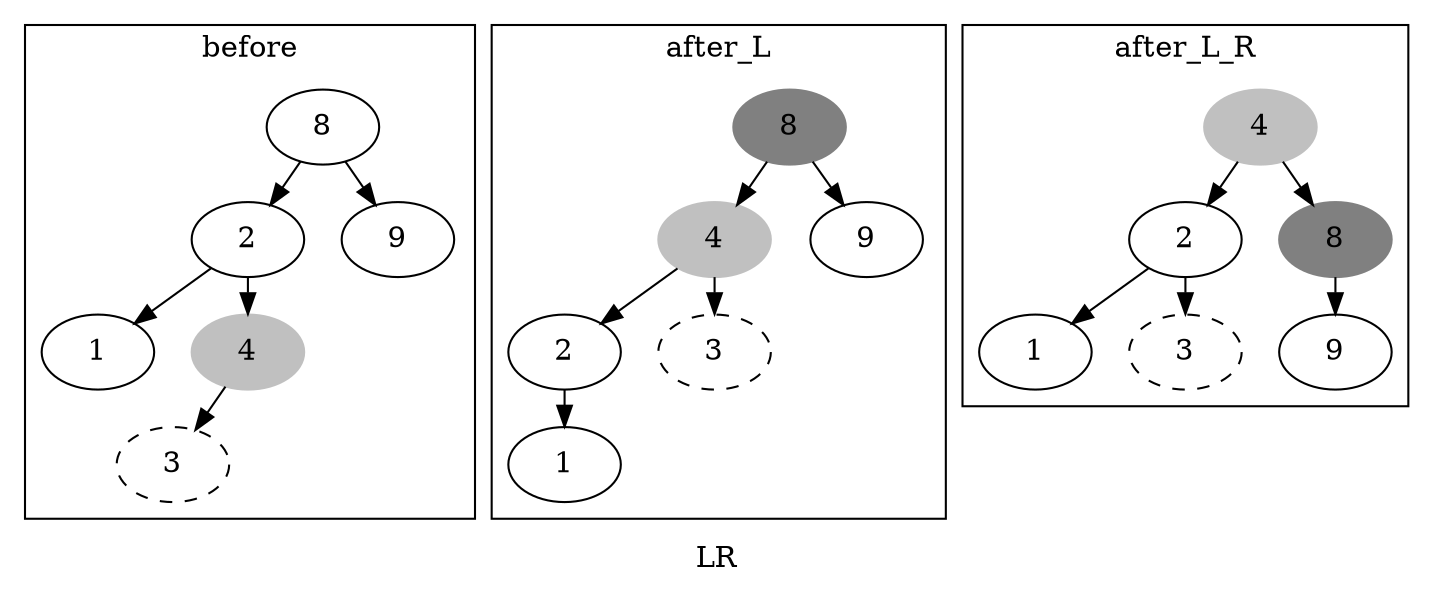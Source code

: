 digraph  {
    label=LR
    ranksep=0.25
    subgraph cluster{
        label=before
        a8->a2
        a8->a9
        a2->a1
        a2->a4->a3

        a1[label=1]
        a2[label=2]
        a3[label=3,style=dashed]
        a4[label=4,style=filled,color="#c0c0c0"]
        a8[label=8]
        a9[label=9]
        
        node[style=invis]
        edge[style=invis]
        a4->a5
        a9->a10
        
    }
    
    subgraph cluster2{
        label=after_L
        b8->b4
        b8->b9
        b4->b2->b1
        b4->b3

        b1[label=1]
        b2[label=2]
        b3[label=3,style=dashed]
        b4[label=4,style=filled,color="#c0c0c0"]
        b8[label=8,style=filled,color="#808080"]
        b9[label=9]

        node[style=invis]
        edge[style=invis]
        b9->b10
    }

    subgraph cluster3{
        label=after_L_R
        c4->c2
        c4->c8
        c8->c9
        c2->c1
        c2->c3

        c1[label=1]
        c2[label=2]
        c3[label=3,style=dashed]
        c4[label=4,style=filled,color="#c0c0c0"]
        c8[label=8,style=filled,color="#808080"]
        c9[label=9]

    }
}